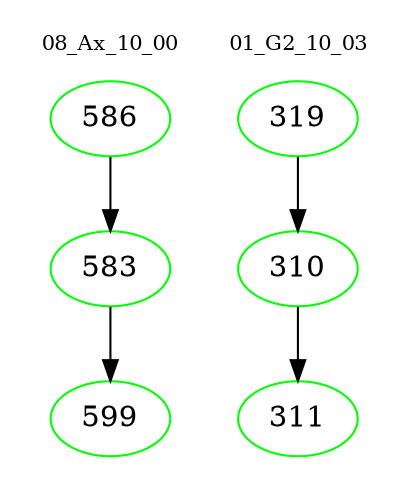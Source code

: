 digraph{
subgraph cluster_0 {
color = white
label = "08_Ax_10_00";
fontsize=10;
T0_586 [label="586", color="green"]
T0_586 -> T0_583 [color="black"]
T0_583 [label="583", color="green"]
T0_583 -> T0_599 [color="black"]
T0_599 [label="599", color="green"]
}
subgraph cluster_1 {
color = white
label = "01_G2_10_03";
fontsize=10;
T1_319 [label="319", color="green"]
T1_319 -> T1_310 [color="black"]
T1_310 [label="310", color="green"]
T1_310 -> T1_311 [color="black"]
T1_311 [label="311", color="green"]
}
}

